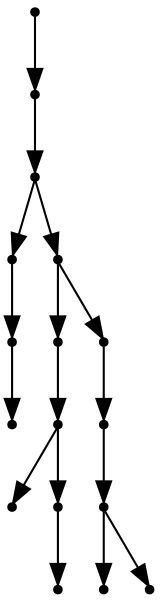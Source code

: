 digraph {
  16 [shape=point];
  15 [shape=point];
  14 [shape=point];
  2 [shape=point];
  1 [shape=point];
  0 [shape=point];
  13 [shape=point];
  7 [shape=point];
  6 [shape=point];
  3 [shape=point];
  5 [shape=point];
  4 [shape=point];
  12 [shape=point];
  11 [shape=point];
  10 [shape=point];
  8 [shape=point];
  9 [shape=point];
16 -> 15;
15 -> 14;
14 -> 2;
2 -> 1;
1 -> 0;
14 -> 13;
13 -> 7;
7 -> 6;
6 -> 3;
6 -> 5;
5 -> 4;
13 -> 12;
12 -> 11;
11 -> 10;
10 -> 8;
10 -> 9;
}
